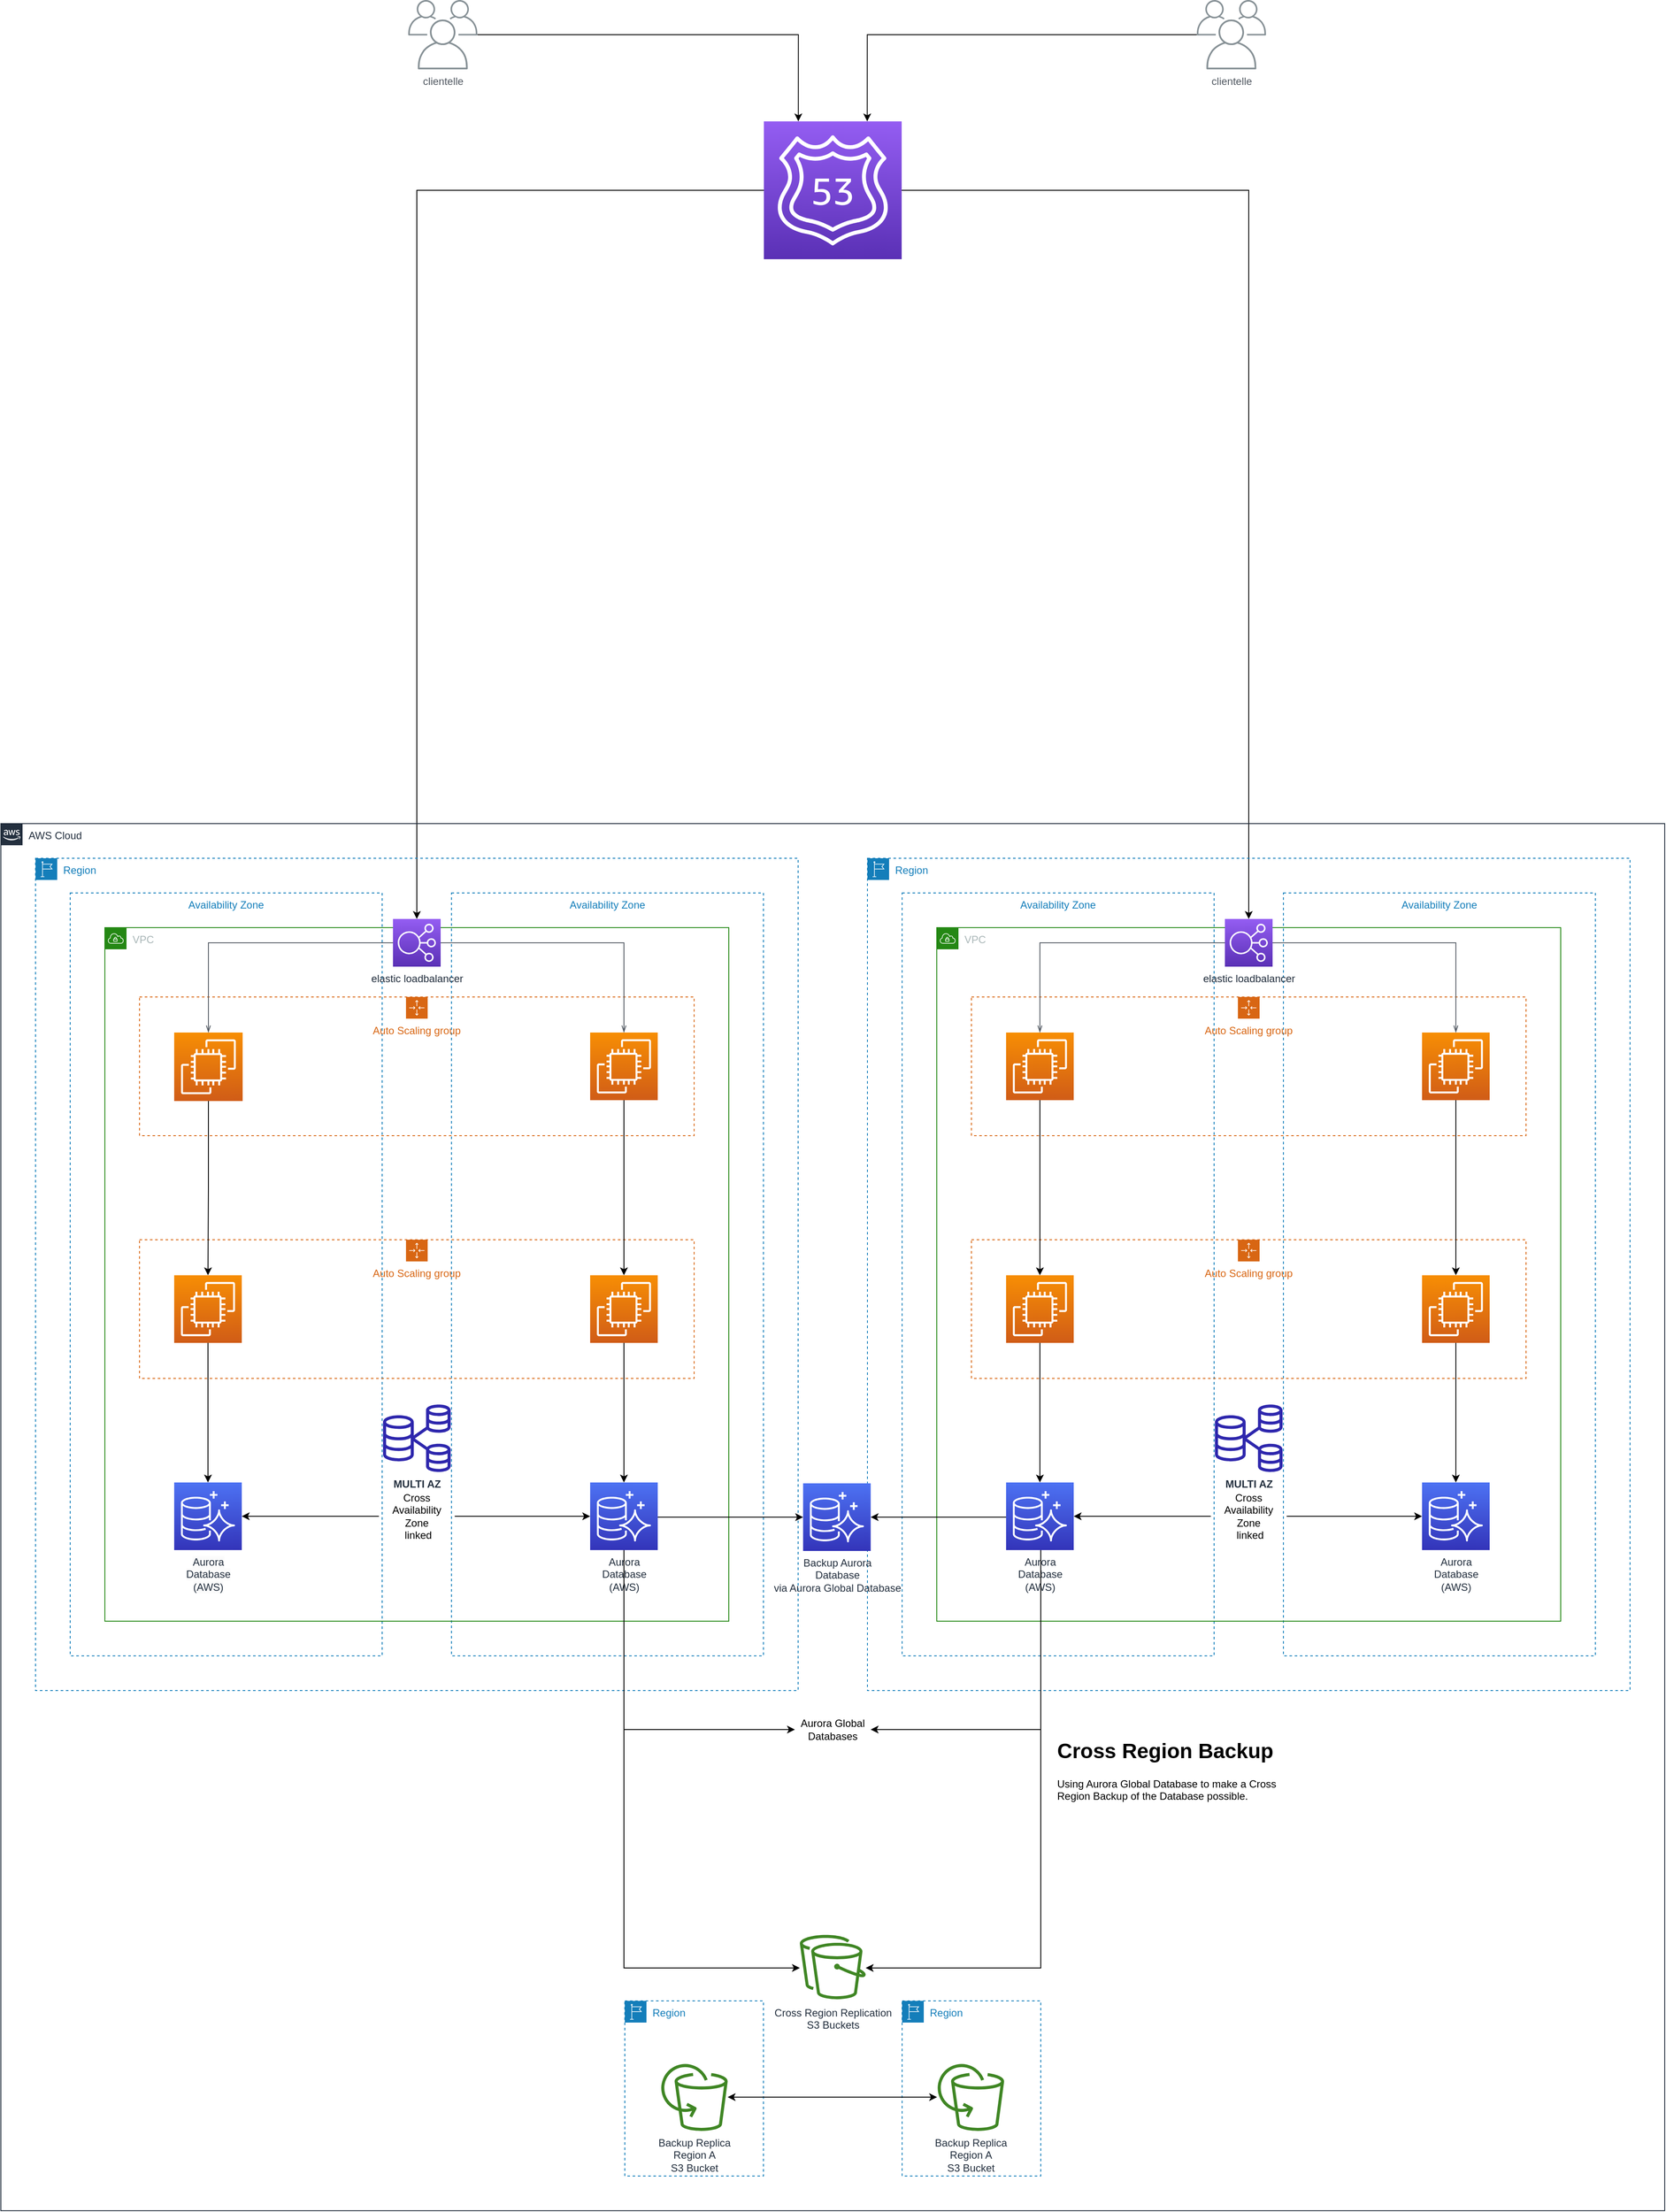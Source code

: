 <mxfile version="21.6.5" type="device">
  <diagram name="Page-1" id="QMQtmOHQ__CZ1WGLBrSu">
    <mxGraphModel dx="5279" dy="2470" grid="1" gridSize="10" guides="1" tooltips="1" connect="1" arrows="1" fold="1" page="1" pageScale="1" pageWidth="827" pageHeight="1169" background="#ffffff" math="0" shadow="0">
      <root>
        <mxCell id="0" />
        <mxCell id="1" parent="0" />
        <mxCell id="tDMJnzaZjNfrC3nhk8M8-130" style="edgeStyle=orthogonalEdgeStyle;rounded=0;orthogonalLoop=1;jettySize=auto;html=1;entryX=0.5;entryY=0;entryDx=0;entryDy=0;entryPerimeter=0;" parent="1" source="tDMJnzaZjNfrC3nhk8M8-129" target="tDMJnzaZjNfrC3nhk8M8-60" edge="1">
          <mxGeometry relative="1" as="geometry" />
        </mxCell>
        <mxCell id="tDMJnzaZjNfrC3nhk8M8-131" style="edgeStyle=orthogonalEdgeStyle;rounded=0;orthogonalLoop=1;jettySize=auto;html=1;entryX=0.5;entryY=0;entryDx=0;entryDy=0;entryPerimeter=0;" parent="1" source="tDMJnzaZjNfrC3nhk8M8-129" target="tDMJnzaZjNfrC3nhk8M8-61" edge="1">
          <mxGeometry relative="1" as="geometry" />
        </mxCell>
        <mxCell id="tDMJnzaZjNfrC3nhk8M8-129" value="" style="sketch=0;points=[[0,0,0],[0.25,0,0],[0.5,0,0],[0.75,0,0],[1,0,0],[0,1,0],[0.25,1,0],[0.5,1,0],[0.75,1,0],[1,1,0],[0,0.25,0],[0,0.5,0],[0,0.75,0],[1,0.25,0],[1,0.5,0],[1,0.75,0]];outlineConnect=0;fontColor=#232F3E;gradientColor=#945DF2;gradientDirection=north;fillColor=#5A30B5;strokeColor=#ffffff;dashed=0;verticalLabelPosition=bottom;verticalAlign=top;align=center;html=1;fontSize=12;fontStyle=0;aspect=fixed;shape=mxgraph.aws4.resourceIcon;resIcon=mxgraph.aws4.route_53;" parent="1" vertex="1">
          <mxGeometry x="20.5" y="-180" width="159" height="159" as="geometry" />
        </mxCell>
        <mxCell id="tDMJnzaZjNfrC3nhk8M8-138" style="edgeStyle=orthogonalEdgeStyle;rounded=0;orthogonalLoop=1;jettySize=auto;html=1;entryX=0.25;entryY=0;entryDx=0;entryDy=0;entryPerimeter=0;" parent="1" source="tDMJnzaZjNfrC3nhk8M8-132" target="tDMJnzaZjNfrC3nhk8M8-129" edge="1">
          <mxGeometry relative="1" as="geometry" />
        </mxCell>
        <mxCell id="tDMJnzaZjNfrC3nhk8M8-132" value="clientelle" style="sketch=0;outlineConnect=0;gradientColor=none;fontColor=#545B64;strokeColor=none;fillColor=#879196;dashed=0;verticalLabelPosition=bottom;verticalAlign=top;align=center;html=1;fontSize=12;fontStyle=0;aspect=fixed;shape=mxgraph.aws4.illustration_users;pointerEvents=1" parent="1" vertex="1">
          <mxGeometry x="-390" y="-320" width="80" height="80" as="geometry" />
        </mxCell>
        <mxCell id="tDMJnzaZjNfrC3nhk8M8-137" style="edgeStyle=orthogonalEdgeStyle;rounded=0;orthogonalLoop=1;jettySize=auto;html=1;entryX=0.75;entryY=0;entryDx=0;entryDy=0;entryPerimeter=0;" parent="1" source="tDMJnzaZjNfrC3nhk8M8-134" target="tDMJnzaZjNfrC3nhk8M8-129" edge="1">
          <mxGeometry relative="1" as="geometry" />
        </mxCell>
        <mxCell id="tDMJnzaZjNfrC3nhk8M8-134" value="clientelle" style="sketch=0;outlineConnect=0;gradientColor=none;fontColor=#545B64;strokeColor=none;fillColor=#879196;dashed=0;verticalLabelPosition=bottom;verticalAlign=top;align=center;html=1;fontSize=12;fontStyle=0;aspect=fixed;shape=mxgraph.aws4.illustration_users;pointerEvents=1" parent="1" vertex="1">
          <mxGeometry x="520" y="-320" width="80" height="80" as="geometry" />
        </mxCell>
        <mxCell id="tDMJnzaZjNfrC3nhk8M8-51" value="AWS Cloud" style="points=[[0,0],[0.25,0],[0.5,0],[0.75,0],[1,0],[1,0.25],[1,0.5],[1,0.75],[1,1],[0.75,1],[0.5,1],[0.25,1],[0,1],[0,0.75],[0,0.5],[0,0.25]];outlineConnect=0;gradientColor=none;html=1;whiteSpace=wrap;fontSize=12;fontStyle=0;container=1;pointerEvents=0;collapsible=0;recursiveResize=0;shape=mxgraph.aws4.group;grIcon=mxgraph.aws4.group_aws_cloud_alt;strokeColor=#232F3E;fillColor=none;verticalAlign=top;align=left;spacingLeft=30;fontColor=#232F3E;dashed=0;" parent="1" vertex="1">
          <mxGeometry x="-860" y="630" width="1920" height="1600" as="geometry" />
        </mxCell>
        <mxCell id="tDMJnzaZjNfrC3nhk8M8-52" value="Region" style="points=[[0,0],[0.25,0],[0.5,0],[0.75,0],[1,0],[1,0.25],[1,0.5],[1,0.75],[1,1],[0.75,1],[0.5,1],[0.25,1],[0,1],[0,0.75],[0,0.5],[0,0.25]];outlineConnect=0;gradientColor=none;html=1;whiteSpace=wrap;fontSize=12;fontStyle=0;container=1;pointerEvents=0;collapsible=0;recursiveResize=0;shape=mxgraph.aws4.group;grIcon=mxgraph.aws4.group_region;strokeColor=#147EBA;fillColor=none;verticalAlign=top;align=left;spacingLeft=30;fontColor=#147EBA;dashed=1;" parent="tDMJnzaZjNfrC3nhk8M8-51" vertex="1">
          <mxGeometry x="1000" y="40" width="880" height="960" as="geometry" />
        </mxCell>
        <mxCell id="tDMJnzaZjNfrC3nhk8M8-56" value="Availability Zone" style="fillColor=none;strokeColor=#147EBA;dashed=1;verticalAlign=top;fontStyle=0;fontColor=#147EBA;whiteSpace=wrap;html=1;" parent="tDMJnzaZjNfrC3nhk8M8-52" vertex="1">
          <mxGeometry x="40" y="40" width="360" height="880" as="geometry" />
        </mxCell>
        <mxCell id="tDMJnzaZjNfrC3nhk8M8-57" value="Availability Zone" style="fillColor=none;strokeColor=#147EBA;dashed=1;verticalAlign=top;fontStyle=0;fontColor=#147EBA;whiteSpace=wrap;html=1;" parent="tDMJnzaZjNfrC3nhk8M8-52" vertex="1">
          <mxGeometry x="480" y="40" width="360" height="880" as="geometry" />
        </mxCell>
        <mxCell id="tDMJnzaZjNfrC3nhk8M8-59" value="VPC" style="points=[[0,0],[0.25,0],[0.5,0],[0.75,0],[1,0],[1,0.25],[1,0.5],[1,0.75],[1,1],[0.75,1],[0.5,1],[0.25,1],[0,1],[0,0.75],[0,0.5],[0,0.25]];outlineConnect=0;gradientColor=none;html=1;whiteSpace=wrap;fontSize=12;fontStyle=0;container=1;pointerEvents=0;collapsible=0;recursiveResize=0;shape=mxgraph.aws4.group;grIcon=mxgraph.aws4.group_vpc;strokeColor=#248814;fillColor=none;verticalAlign=top;align=left;spacingLeft=30;fontColor=#AAB7B8;dashed=0;" parent="tDMJnzaZjNfrC3nhk8M8-52" vertex="1">
          <mxGeometry x="80" y="80" width="720" height="800" as="geometry" />
        </mxCell>
        <mxCell id="tDMJnzaZjNfrC3nhk8M8-61" value="elastic loadbalancer" style="sketch=0;points=[[0,0,0],[0.25,0,0],[0.5,0,0],[0.75,0,0],[1,0,0],[0,1,0],[0.25,1,0],[0.5,1,0],[0.75,1,0],[1,1,0],[0,0.25,0],[0,0.5,0],[0,0.75,0],[1,0.25,0],[1,0.5,0],[1,0.75,0]];outlineConnect=0;fontColor=#232F3E;gradientColor=#945DF2;gradientDirection=north;fillColor=#5A30B5;strokeColor=#ffffff;dashed=0;verticalLabelPosition=bottom;verticalAlign=top;align=center;html=1;fontSize=12;fontStyle=0;aspect=fixed;shape=mxgraph.aws4.resourceIcon;resIcon=mxgraph.aws4.elastic_load_balancing;" parent="tDMJnzaZjNfrC3nhk8M8-59" vertex="1">
          <mxGeometry x="332.5" y="-10" width="55" height="55" as="geometry" />
        </mxCell>
        <mxCell id="tDMJnzaZjNfrC3nhk8M8-76" value="Auto Scaling group" style="points=[[0,0],[0.25,0],[0.5,0],[0.75,0],[1,0],[1,0.25],[1,0.5],[1,0.75],[1,1],[0.75,1],[0.5,1],[0.25,1],[0,1],[0,0.75],[0,0.5],[0,0.25]];outlineConnect=0;gradientColor=none;html=1;whiteSpace=wrap;fontSize=12;fontStyle=0;container=1;pointerEvents=0;collapsible=0;recursiveResize=0;shape=mxgraph.aws4.groupCenter;grIcon=mxgraph.aws4.group_auto_scaling_group;grStroke=1;strokeColor=#D86613;fillColor=none;verticalAlign=top;align=center;fontColor=#D86613;dashed=1;spacingTop=25;" parent="tDMJnzaZjNfrC3nhk8M8-59" vertex="1">
          <mxGeometry x="40" y="80" width="640" height="160" as="geometry" />
        </mxCell>
        <mxCell id="tDMJnzaZjNfrC3nhk8M8-77" value="" style="sketch=0;points=[[0,0,0],[0.25,0,0],[0.5,0,0],[0.75,0,0],[1,0,0],[0,1,0],[0.25,1,0],[0.5,1,0],[0.75,1,0],[1,1,0],[0,0.25,0],[0,0.5,0],[0,0.75,0],[1,0.25,0],[1,0.5,0],[1,0.75,0]];outlineConnect=0;fontColor=#232F3E;gradientColor=#F78E04;gradientDirection=north;fillColor=#D05C17;strokeColor=#ffffff;dashed=0;verticalLabelPosition=bottom;verticalAlign=top;align=center;html=1;fontSize=12;fontStyle=0;aspect=fixed;shape=mxgraph.aws4.resourceIcon;resIcon=mxgraph.aws4.ec2;" parent="tDMJnzaZjNfrC3nhk8M8-76" vertex="1">
          <mxGeometry x="40" y="41" width="78" height="78" as="geometry" />
        </mxCell>
        <mxCell id="tDMJnzaZjNfrC3nhk8M8-78" value="" style="sketch=0;points=[[0,0,0],[0.25,0,0],[0.5,0,0],[0.75,0,0],[1,0,0],[0,1,0],[0.25,1,0],[0.5,1,0],[0.75,1,0],[1,1,0],[0,0.25,0],[0,0.5,0],[0,0.75,0],[1,0.25,0],[1,0.5,0],[1,0.75,0]];outlineConnect=0;fontColor=#232F3E;gradientColor=#F78E04;gradientDirection=north;fillColor=#D05C17;strokeColor=#ffffff;dashed=0;verticalLabelPosition=bottom;verticalAlign=top;align=center;html=1;fontSize=12;fontStyle=0;aspect=fixed;shape=mxgraph.aws4.resourceIcon;resIcon=mxgraph.aws4.ec2;" parent="tDMJnzaZjNfrC3nhk8M8-76" vertex="1">
          <mxGeometry x="520" y="41" width="78" height="78" as="geometry" />
        </mxCell>
        <mxCell id="tDMJnzaZjNfrC3nhk8M8-79" value="Auto Scaling group" style="points=[[0,0],[0.25,0],[0.5,0],[0.75,0],[1,0],[1,0.25],[1,0.5],[1,0.75],[1,1],[0.75,1],[0.5,1],[0.25,1],[0,1],[0,0.75],[0,0.5],[0,0.25]];outlineConnect=0;gradientColor=none;html=1;whiteSpace=wrap;fontSize=12;fontStyle=0;container=1;pointerEvents=0;collapsible=0;recursiveResize=0;shape=mxgraph.aws4.groupCenter;grIcon=mxgraph.aws4.group_auto_scaling_group;grStroke=1;strokeColor=#D86613;fillColor=none;verticalAlign=top;align=center;fontColor=#D86613;dashed=1;spacingTop=25;" parent="tDMJnzaZjNfrC3nhk8M8-59" vertex="1">
          <mxGeometry x="40" y="360" width="640" height="160" as="geometry" />
        </mxCell>
        <mxCell id="tDMJnzaZjNfrC3nhk8M8-80" value="" style="sketch=0;points=[[0,0,0],[0.25,0,0],[0.5,0,0],[0.75,0,0],[1,0,0],[0,1,0],[0.25,1,0],[0.5,1,0],[0.75,1,0],[1,1,0],[0,0.25,0],[0,0.5,0],[0,0.75,0],[1,0.25,0],[1,0.5,0],[1,0.75,0]];outlineConnect=0;fontColor=#232F3E;gradientColor=#F78E04;gradientDirection=north;fillColor=#D05C17;strokeColor=#ffffff;dashed=0;verticalLabelPosition=bottom;verticalAlign=top;align=center;html=1;fontSize=12;fontStyle=0;aspect=fixed;shape=mxgraph.aws4.resourceIcon;resIcon=mxgraph.aws4.ec2;" parent="tDMJnzaZjNfrC3nhk8M8-79" vertex="1">
          <mxGeometry x="40" y="41" width="78" height="78" as="geometry" />
        </mxCell>
        <mxCell id="tDMJnzaZjNfrC3nhk8M8-81" value="" style="sketch=0;points=[[0,0,0],[0.25,0,0],[0.5,0,0],[0.75,0,0],[1,0,0],[0,1,0],[0.25,1,0],[0.5,1,0],[0.75,1,0],[1,1,0],[0,0.25,0],[0,0.5,0],[0,0.75,0],[1,0.25,0],[1,0.5,0],[1,0.75,0]];outlineConnect=0;fontColor=#232F3E;gradientColor=#F78E04;gradientDirection=north;fillColor=#D05C17;strokeColor=#ffffff;dashed=0;verticalLabelPosition=bottom;verticalAlign=top;align=center;html=1;fontSize=12;fontStyle=0;aspect=fixed;shape=mxgraph.aws4.resourceIcon;resIcon=mxgraph.aws4.ec2;" parent="tDMJnzaZjNfrC3nhk8M8-79" vertex="1">
          <mxGeometry x="520" y="41" width="78" height="78" as="geometry" />
        </mxCell>
        <mxCell id="tDMJnzaZjNfrC3nhk8M8-91" value="" style="edgeStyle=orthogonalEdgeStyle;html=1;endArrow=openThin;elbow=vertical;startArrow=none;endFill=0;strokeColor=#545B64;rounded=0;entryX=0.5;entryY=0;entryDx=0;entryDy=0;entryPerimeter=0;exitX=1;exitY=0.5;exitDx=0;exitDy=0;exitPerimeter=0;" parent="tDMJnzaZjNfrC3nhk8M8-59" source="tDMJnzaZjNfrC3nhk8M8-61" target="tDMJnzaZjNfrC3nhk8M8-78" edge="1">
          <mxGeometry width="100" relative="1" as="geometry">
            <mxPoint x="-380" y="170" as="sourcePoint" />
            <mxPoint x="-280" y="170" as="targetPoint" />
          </mxGeometry>
        </mxCell>
        <mxCell id="tDMJnzaZjNfrC3nhk8M8-92" value="" style="edgeStyle=orthogonalEdgeStyle;html=1;endArrow=none;elbow=vertical;startArrow=openThin;startFill=0;strokeColor=#545B64;rounded=0;entryX=0;entryY=0.5;entryDx=0;entryDy=0;entryPerimeter=0;exitX=0.5;exitY=0;exitDx=0;exitDy=0;exitPerimeter=0;" parent="tDMJnzaZjNfrC3nhk8M8-59" source="tDMJnzaZjNfrC3nhk8M8-77" target="tDMJnzaZjNfrC3nhk8M8-61" edge="1">
          <mxGeometry width="100" relative="1" as="geometry">
            <mxPoint x="-380" y="170" as="sourcePoint" />
            <mxPoint x="-280" y="170" as="targetPoint" />
          </mxGeometry>
        </mxCell>
        <mxCell id="tDMJnzaZjNfrC3nhk8M8-93" style="edgeStyle=orthogonalEdgeStyle;rounded=0;orthogonalLoop=1;jettySize=auto;html=1;" parent="tDMJnzaZjNfrC3nhk8M8-59" source="tDMJnzaZjNfrC3nhk8M8-77" target="tDMJnzaZjNfrC3nhk8M8-80" edge="1">
          <mxGeometry relative="1" as="geometry" />
        </mxCell>
        <mxCell id="tDMJnzaZjNfrC3nhk8M8-94" style="edgeStyle=orthogonalEdgeStyle;rounded=0;orthogonalLoop=1;jettySize=auto;html=1;" parent="tDMJnzaZjNfrC3nhk8M8-59" source="tDMJnzaZjNfrC3nhk8M8-78" target="tDMJnzaZjNfrC3nhk8M8-81" edge="1">
          <mxGeometry relative="1" as="geometry" />
        </mxCell>
        <mxCell id="tDMJnzaZjNfrC3nhk8M8-119" value="Aurora&lt;br&gt;Database&lt;br&gt;(AWS)" style="sketch=0;points=[[0,0,0],[0.25,0,0],[0.5,0,0],[0.75,0,0],[1,0,0],[0,1,0],[0.25,1,0],[0.5,1,0],[0.75,1,0],[1,1,0],[0,0.25,0],[0,0.5,0],[0,0.75,0],[1,0.25,0],[1,0.5,0],[1,0.75,0]];outlineConnect=0;fontColor=#232F3E;gradientColor=#4D72F3;gradientDirection=north;fillColor=#3334B9;strokeColor=#ffffff;dashed=0;verticalLabelPosition=bottom;verticalAlign=top;align=center;html=1;fontSize=12;fontStyle=0;aspect=fixed;shape=mxgraph.aws4.resourceIcon;resIcon=mxgraph.aws4.aurora;" parent="tDMJnzaZjNfrC3nhk8M8-59" vertex="1">
          <mxGeometry x="560" y="640" width="78" height="78" as="geometry" />
        </mxCell>
        <mxCell id="tDMJnzaZjNfrC3nhk8M8-122" style="edgeStyle=orthogonalEdgeStyle;rounded=0;orthogonalLoop=1;jettySize=auto;html=1;exitX=1;exitY=0.5;exitDx=0;exitDy=0;entryX=0;entryY=0.5;entryDx=0;entryDy=0;entryPerimeter=0;" parent="tDMJnzaZjNfrC3nhk8M8-59" source="tDMJnzaZjNfrC3nhk8M8-120" target="tDMJnzaZjNfrC3nhk8M8-119" edge="1">
          <mxGeometry relative="1" as="geometry" />
        </mxCell>
        <mxCell id="tDMJnzaZjNfrC3nhk8M8-120" value="Cross Availability Zone&lt;br style=&quot;border-color: var(--border-color);&quot;&gt;&amp;nbsp;linked" style="text;html=1;strokeColor=none;fillColor=none;align=center;verticalAlign=middle;whiteSpace=wrap;rounded=0;" parent="tDMJnzaZjNfrC3nhk8M8-59" vertex="1">
          <mxGeometry x="316.25" y="664" width="87.5" height="30" as="geometry" />
        </mxCell>
        <mxCell id="tDMJnzaZjNfrC3nhk8M8-124" style="edgeStyle=orthogonalEdgeStyle;rounded=0;orthogonalLoop=1;jettySize=auto;html=1;entryX=0.5;entryY=0;entryDx=0;entryDy=0;entryPerimeter=0;" parent="tDMJnzaZjNfrC3nhk8M8-59" source="tDMJnzaZjNfrC3nhk8M8-81" target="tDMJnzaZjNfrC3nhk8M8-119" edge="1">
          <mxGeometry relative="1" as="geometry" />
        </mxCell>
        <mxCell id="tDMJnzaZjNfrC3nhk8M8-153" value="&lt;b&gt;MULTI AZ&lt;/b&gt;" style="sketch=0;outlineConnect=0;fontColor=#232F3E;gradientColor=none;fillColor=#2E27AD;strokeColor=none;dashed=0;verticalLabelPosition=bottom;verticalAlign=top;align=center;html=1;fontSize=12;fontStyle=0;aspect=fixed;pointerEvents=1;shape=mxgraph.aws4.rds_multi_az_db_cluster;" parent="tDMJnzaZjNfrC3nhk8M8-59" vertex="1">
          <mxGeometry x="321" y="550" width="78" height="78" as="geometry" />
        </mxCell>
        <mxCell id="tDMJnzaZjNfrC3nhk8M8-118" value="Aurora&lt;br&gt;Database&lt;br&gt;(AWS)" style="sketch=0;points=[[0,0,0],[0.25,0,0],[0.5,0,0],[0.75,0,0],[1,0,0],[0,1,0],[0.25,1,0],[0.5,1,0],[0.75,1,0],[1,1,0],[0,0.25,0],[0,0.5,0],[0,0.75,0],[1,0.25,0],[1,0.5,0],[1,0.75,0]];outlineConnect=0;fontColor=#232F3E;gradientColor=#4D72F3;gradientDirection=north;fillColor=#3334B9;strokeColor=#ffffff;dashed=0;verticalLabelPosition=bottom;verticalAlign=top;align=center;html=1;fontSize=12;fontStyle=0;aspect=fixed;shape=mxgraph.aws4.resourceIcon;resIcon=mxgraph.aws4.aurora;" parent="tDMJnzaZjNfrC3nhk8M8-52" vertex="1">
          <mxGeometry x="160" y="720" width="78" height="78" as="geometry" />
        </mxCell>
        <mxCell id="tDMJnzaZjNfrC3nhk8M8-121" style="edgeStyle=orthogonalEdgeStyle;rounded=0;orthogonalLoop=1;jettySize=auto;html=1;" parent="tDMJnzaZjNfrC3nhk8M8-52" source="tDMJnzaZjNfrC3nhk8M8-120" target="tDMJnzaZjNfrC3nhk8M8-118" edge="1">
          <mxGeometry relative="1" as="geometry" />
        </mxCell>
        <mxCell id="tDMJnzaZjNfrC3nhk8M8-123" style="edgeStyle=orthogonalEdgeStyle;rounded=0;orthogonalLoop=1;jettySize=auto;html=1;entryX=0.5;entryY=0;entryDx=0;entryDy=0;entryPerimeter=0;" parent="tDMJnzaZjNfrC3nhk8M8-52" source="tDMJnzaZjNfrC3nhk8M8-80" target="tDMJnzaZjNfrC3nhk8M8-118" edge="1">
          <mxGeometry relative="1" as="geometry" />
        </mxCell>
        <mxCell id="tDMJnzaZjNfrC3nhk8M8-53" value="Region" style="points=[[0,0],[0.25,0],[0.5,0],[0.75,0],[1,0],[1,0.25],[1,0.5],[1,0.75],[1,1],[0.75,1],[0.5,1],[0.25,1],[0,1],[0,0.75],[0,0.5],[0,0.25]];outlineConnect=0;gradientColor=none;html=1;whiteSpace=wrap;fontSize=12;fontStyle=0;container=1;pointerEvents=0;collapsible=0;recursiveResize=0;shape=mxgraph.aws4.group;grIcon=mxgraph.aws4.group_region;strokeColor=#147EBA;fillColor=none;verticalAlign=top;align=left;spacingLeft=30;fontColor=#147EBA;dashed=1;" parent="tDMJnzaZjNfrC3nhk8M8-51" vertex="1">
          <mxGeometry x="40" y="40" width="880" height="960" as="geometry" />
        </mxCell>
        <mxCell id="tDMJnzaZjNfrC3nhk8M8-54" value="Availability Zone" style="fillColor=none;strokeColor=#147EBA;dashed=1;verticalAlign=top;fontStyle=0;fontColor=#147EBA;whiteSpace=wrap;html=1;" parent="tDMJnzaZjNfrC3nhk8M8-53" vertex="1">
          <mxGeometry x="40" y="40" width="360" height="880" as="geometry" />
        </mxCell>
        <mxCell id="tDMJnzaZjNfrC3nhk8M8-55" value="Availability Zone" style="fillColor=none;strokeColor=#147EBA;dashed=1;verticalAlign=top;fontStyle=0;fontColor=#147EBA;whiteSpace=wrap;html=1;" parent="tDMJnzaZjNfrC3nhk8M8-53" vertex="1">
          <mxGeometry x="480" y="40" width="360" height="880" as="geometry" />
        </mxCell>
        <mxCell id="tDMJnzaZjNfrC3nhk8M8-58" value="VPC" style="points=[[0,0],[0.25,0],[0.5,0],[0.75,0],[1,0],[1,0.25],[1,0.5],[1,0.75],[1,1],[0.75,1],[0.5,1],[0.25,1],[0,1],[0,0.75],[0,0.5],[0,0.25]];outlineConnect=0;gradientColor=none;html=1;whiteSpace=wrap;fontSize=12;fontStyle=0;container=1;pointerEvents=0;collapsible=0;recursiveResize=0;shape=mxgraph.aws4.group;grIcon=mxgraph.aws4.group_vpc;strokeColor=#248814;fillColor=none;verticalAlign=top;align=left;spacingLeft=30;fontColor=#AAB7B8;dashed=0;" parent="tDMJnzaZjNfrC3nhk8M8-53" vertex="1">
          <mxGeometry x="80" y="80" width="720" height="800" as="geometry" />
        </mxCell>
        <mxCell id="tDMJnzaZjNfrC3nhk8M8-60" value="elastic loadbalancer" style="sketch=0;points=[[0,0,0],[0.25,0,0],[0.5,0,0],[0.75,0,0],[1,0,0],[0,1,0],[0.25,1,0],[0.5,1,0],[0.75,1,0],[1,1,0],[0,0.25,0],[0,0.5,0],[0,0.75,0],[1,0.25,0],[1,0.5,0],[1,0.75,0]];outlineConnect=0;fontColor=#232F3E;gradientColor=#945DF2;gradientDirection=north;fillColor=#5A30B5;strokeColor=#ffffff;dashed=0;verticalLabelPosition=bottom;verticalAlign=top;align=center;html=1;fontSize=12;fontStyle=0;aspect=fixed;shape=mxgraph.aws4.resourceIcon;resIcon=mxgraph.aws4.elastic_load_balancing;" parent="tDMJnzaZjNfrC3nhk8M8-58" vertex="1">
          <mxGeometry x="332.5" y="-10" width="55" height="55" as="geometry" />
        </mxCell>
        <mxCell id="tDMJnzaZjNfrC3nhk8M8-67" value="Auto Scaling group" style="points=[[0,0],[0.25,0],[0.5,0],[0.75,0],[1,0],[1,0.25],[1,0.5],[1,0.75],[1,1],[0.75,1],[0.5,1],[0.25,1],[0,1],[0,0.75],[0,0.5],[0,0.25]];outlineConnect=0;gradientColor=none;html=1;whiteSpace=wrap;fontSize=12;fontStyle=0;container=1;pointerEvents=0;collapsible=0;recursiveResize=0;shape=mxgraph.aws4.groupCenter;grIcon=mxgraph.aws4.group_auto_scaling_group;grStroke=1;strokeColor=#D86613;fillColor=none;verticalAlign=top;align=center;fontColor=#D86613;dashed=1;spacingTop=25;" parent="tDMJnzaZjNfrC3nhk8M8-58" vertex="1">
          <mxGeometry x="40" y="360" width="640" height="160" as="geometry" />
        </mxCell>
        <mxCell id="tDMJnzaZjNfrC3nhk8M8-74" value="" style="sketch=0;points=[[0,0,0],[0.25,0,0],[0.5,0,0],[0.75,0,0],[1,0,0],[0,1,0],[0.25,1,0],[0.5,1,0],[0.75,1,0],[1,1,0],[0,0.25,0],[0,0.5,0],[0,0.75,0],[1,0.25,0],[1,0.5,0],[1,0.75,0]];outlineConnect=0;fontColor=#232F3E;gradientColor=#F78E04;gradientDirection=north;fillColor=#D05C17;strokeColor=#ffffff;dashed=0;verticalLabelPosition=bottom;verticalAlign=top;align=center;html=1;fontSize=12;fontStyle=0;aspect=fixed;shape=mxgraph.aws4.resourceIcon;resIcon=mxgraph.aws4.ec2;" parent="tDMJnzaZjNfrC3nhk8M8-67" vertex="1">
          <mxGeometry x="40" y="41" width="78" height="78" as="geometry" />
        </mxCell>
        <mxCell id="tDMJnzaZjNfrC3nhk8M8-75" value="" style="sketch=0;points=[[0,0,0],[0.25,0,0],[0.5,0,0],[0.75,0,0],[1,0,0],[0,1,0],[0.25,1,0],[0.5,1,0],[0.75,1,0],[1,1,0],[0,0.25,0],[0,0.5,0],[0,0.75,0],[1,0.25,0],[1,0.5,0],[1,0.75,0]];outlineConnect=0;fontColor=#232F3E;gradientColor=#F78E04;gradientDirection=north;fillColor=#D05C17;strokeColor=#ffffff;dashed=0;verticalLabelPosition=bottom;verticalAlign=top;align=center;html=1;fontSize=12;fontStyle=0;aspect=fixed;shape=mxgraph.aws4.resourceIcon;resIcon=mxgraph.aws4.ec2;" parent="tDMJnzaZjNfrC3nhk8M8-67" vertex="1">
          <mxGeometry x="520" y="41" width="78" height="78" as="geometry" />
        </mxCell>
        <mxCell id="tDMJnzaZjNfrC3nhk8M8-95" value="Aurora&lt;br&gt;Database&lt;br&gt;(AWS)" style="sketch=0;points=[[0,0,0],[0.25,0,0],[0.5,0,0],[0.75,0,0],[1,0,0],[0,1,0],[0.25,1,0],[0.5,1,0],[0.75,1,0],[1,1,0],[0,0.25,0],[0,0.5,0],[0,0.75,0],[1,0.25,0],[1,0.5,0],[1,0.75,0]];outlineConnect=0;fontColor=#232F3E;gradientColor=#4D72F3;gradientDirection=north;fillColor=#3334B9;strokeColor=#ffffff;dashed=0;verticalLabelPosition=bottom;verticalAlign=top;align=center;html=1;fontSize=12;fontStyle=0;aspect=fixed;shape=mxgraph.aws4.resourceIcon;resIcon=mxgraph.aws4.aurora;" parent="tDMJnzaZjNfrC3nhk8M8-58" vertex="1">
          <mxGeometry x="560" y="640" width="78" height="78" as="geometry" />
        </mxCell>
        <mxCell id="tDMJnzaZjNfrC3nhk8M8-114" style="edgeStyle=orthogonalEdgeStyle;rounded=0;orthogonalLoop=1;jettySize=auto;html=1;" parent="tDMJnzaZjNfrC3nhk8M8-58" source="tDMJnzaZjNfrC3nhk8M8-75" target="tDMJnzaZjNfrC3nhk8M8-95" edge="1">
          <mxGeometry relative="1" as="geometry" />
        </mxCell>
        <mxCell id="tDMJnzaZjNfrC3nhk8M8-112" value="&lt;span style=&quot;color: rgb(35, 47, 62); font-family: Helvetica; font-size: 12px; font-style: normal; font-variant-ligatures: normal; font-variant-caps: normal; font-weight: 400; letter-spacing: normal; orphans: 2; text-align: center; text-indent: 0px; text-transform: none; widows: 2; word-spacing: 0px; -webkit-text-stroke-width: 0px; background-color: rgb(251, 251, 251); text-decoration-thickness: initial; text-decoration-style: initial; text-decoration-color: initial; float: none; display: inline !important;&quot;&gt;Aurora&lt;/span&gt;&lt;br style=&quot;border-color: var(--border-color); color: rgb(35, 47, 62); font-family: Helvetica; font-size: 12px; font-style: normal; font-variant-ligatures: normal; font-variant-caps: normal; font-weight: 400; letter-spacing: normal; orphans: 2; text-align: center; text-indent: 0px; text-transform: none; widows: 2; word-spacing: 0px; -webkit-text-stroke-width: 0px; background-color: rgb(251, 251, 251); text-decoration-thickness: initial; text-decoration-style: initial; text-decoration-color: initial;&quot;&gt;&lt;span style=&quot;color: rgb(35, 47, 62); font-family: Helvetica; font-size: 12px; font-style: normal; font-variant-ligatures: normal; font-variant-caps: normal; font-weight: 400; letter-spacing: normal; orphans: 2; text-align: center; text-indent: 0px; text-transform: none; widows: 2; word-spacing: 0px; -webkit-text-stroke-width: 0px; background-color: rgb(251, 251, 251); text-decoration-thickness: initial; text-decoration-style: initial; text-decoration-color: initial; float: none; display: inline !important;&quot;&gt;Database&lt;/span&gt;&lt;br style=&quot;border-color: var(--border-color); color: rgb(35, 47, 62); font-family: Helvetica; font-size: 12px; font-style: normal; font-variant-ligatures: normal; font-variant-caps: normal; font-weight: 400; letter-spacing: normal; orphans: 2; text-align: center; text-indent: 0px; text-transform: none; widows: 2; word-spacing: 0px; -webkit-text-stroke-width: 0px; background-color: rgb(251, 251, 251); text-decoration-thickness: initial; text-decoration-style: initial; text-decoration-color: initial;&quot;&gt;&lt;span style=&quot;color: rgb(35, 47, 62); font-family: Helvetica; font-size: 12px; font-style: normal; font-variant-ligatures: normal; font-variant-caps: normal; font-weight: 400; letter-spacing: normal; orphans: 2; text-align: center; text-indent: 0px; text-transform: none; widows: 2; word-spacing: 0px; -webkit-text-stroke-width: 0px; background-color: rgb(251, 251, 251); text-decoration-thickness: initial; text-decoration-style: initial; text-decoration-color: initial; float: none; display: inline !important;&quot;&gt;(AWS)&lt;/span&gt;" style="sketch=0;points=[[0,0,0],[0.25,0,0],[0.5,0,0],[0.75,0,0],[1,0,0],[0,1,0],[0.25,1,0],[0.5,1,0],[0.75,1,0],[1,1,0],[0,0.25,0],[0,0.5,0],[0,0.75,0],[1,0.25,0],[1,0.5,0],[1,0.75,0]];outlineConnect=0;fontColor=#232F3E;gradientColor=#4D72F3;gradientDirection=north;fillColor=#3334B9;strokeColor=#ffffff;dashed=0;verticalLabelPosition=bottom;verticalAlign=top;align=center;html=1;fontSize=12;fontStyle=0;aspect=fixed;shape=mxgraph.aws4.resourceIcon;resIcon=mxgraph.aws4.aurora;" parent="tDMJnzaZjNfrC3nhk8M8-58" vertex="1">
          <mxGeometry x="80" y="640" width="78" height="78" as="geometry" />
        </mxCell>
        <mxCell id="tDMJnzaZjNfrC3nhk8M8-113" style="edgeStyle=orthogonalEdgeStyle;rounded=0;orthogonalLoop=1;jettySize=auto;html=1;entryX=0.5;entryY=0;entryDx=0;entryDy=0;entryPerimeter=0;" parent="tDMJnzaZjNfrC3nhk8M8-58" source="tDMJnzaZjNfrC3nhk8M8-74" target="tDMJnzaZjNfrC3nhk8M8-112" edge="1">
          <mxGeometry relative="1" as="geometry" />
        </mxCell>
        <mxCell id="tDMJnzaZjNfrC3nhk8M8-116" style="edgeStyle=orthogonalEdgeStyle;rounded=0;orthogonalLoop=1;jettySize=auto;html=1;" parent="tDMJnzaZjNfrC3nhk8M8-58" source="tDMJnzaZjNfrC3nhk8M8-115" target="tDMJnzaZjNfrC3nhk8M8-112" edge="1">
          <mxGeometry relative="1" as="geometry" />
        </mxCell>
        <mxCell id="tDMJnzaZjNfrC3nhk8M8-117" style="edgeStyle=orthogonalEdgeStyle;rounded=0;orthogonalLoop=1;jettySize=auto;html=1;entryX=0;entryY=0.5;entryDx=0;entryDy=0;entryPerimeter=0;" parent="tDMJnzaZjNfrC3nhk8M8-58" source="tDMJnzaZjNfrC3nhk8M8-115" target="tDMJnzaZjNfrC3nhk8M8-95" edge="1">
          <mxGeometry relative="1" as="geometry" />
        </mxCell>
        <mxCell id="tDMJnzaZjNfrC3nhk8M8-115" value="Cross Availability Zone&lt;br&gt;&amp;nbsp;linked" style="text;html=1;strokeColor=none;fillColor=none;align=center;verticalAlign=middle;whiteSpace=wrap;rounded=0;" parent="tDMJnzaZjNfrC3nhk8M8-58" vertex="1">
          <mxGeometry x="316.25" y="664" width="87.5" height="30" as="geometry" />
        </mxCell>
        <mxCell id="tDMJnzaZjNfrC3nhk8M8-151" value="&lt;b&gt;MULTI AZ&lt;/b&gt;" style="sketch=0;outlineConnect=0;fontColor=#232F3E;gradientColor=none;fillColor=#2E27AD;strokeColor=none;dashed=0;verticalLabelPosition=bottom;verticalAlign=top;align=center;html=1;fontSize=12;fontStyle=0;aspect=fixed;pointerEvents=1;shape=mxgraph.aws4.rds_multi_az_db_cluster;" parent="tDMJnzaZjNfrC3nhk8M8-58" vertex="1">
          <mxGeometry x="321" y="550" width="78" height="78" as="geometry" />
        </mxCell>
        <mxCell id="tDMJnzaZjNfrC3nhk8M8-62" value="Auto Scaling group" style="points=[[0,0],[0.25,0],[0.5,0],[0.75,0],[1,0],[1,0.25],[1,0.5],[1,0.75],[1,1],[0.75,1],[0.5,1],[0.25,1],[0,1],[0,0.75],[0,0.5],[0,0.25]];outlineConnect=0;gradientColor=none;html=1;whiteSpace=wrap;fontSize=12;fontStyle=0;container=1;pointerEvents=0;collapsible=0;recursiveResize=0;shape=mxgraph.aws4.groupCenter;grIcon=mxgraph.aws4.group_auto_scaling_group;grStroke=1;strokeColor=#D86613;fillColor=none;verticalAlign=top;align=center;fontColor=#D86613;dashed=1;spacingTop=25;" parent="tDMJnzaZjNfrC3nhk8M8-53" vertex="1">
          <mxGeometry x="120" y="160" width="640" height="160" as="geometry" />
        </mxCell>
        <mxCell id="tDMJnzaZjNfrC3nhk8M8-71" value="" style="sketch=0;points=[[0,0,0],[0.25,0,0],[0.5,0,0],[0.75,0,0],[1,0,0],[0,1,0],[0.25,1,0],[0.5,1,0],[0.75,1,0],[1,1,0],[0,0.25,0],[0,0.5,0],[0,0.75,0],[1,0.25,0],[1,0.5,0],[1,0.75,0]];outlineConnect=0;fontColor=#232F3E;gradientColor=#F78E04;gradientDirection=north;fillColor=#D05C17;strokeColor=#ffffff;dashed=0;verticalLabelPosition=bottom;verticalAlign=top;align=center;html=1;fontSize=12;fontStyle=0;aspect=fixed;shape=mxgraph.aws4.resourceIcon;resIcon=mxgraph.aws4.ec2;" parent="tDMJnzaZjNfrC3nhk8M8-62" vertex="1">
          <mxGeometry x="520" y="41" width="78" height="78" as="geometry" />
        </mxCell>
        <mxCell id="tDMJnzaZjNfrC3nhk8M8-82" style="edgeStyle=orthogonalEdgeStyle;rounded=0;orthogonalLoop=1;jettySize=auto;html=1;" parent="tDMJnzaZjNfrC3nhk8M8-53" source="tDMJnzaZjNfrC3nhk8M8-70" target="tDMJnzaZjNfrC3nhk8M8-74" edge="1">
          <mxGeometry relative="1" as="geometry" />
        </mxCell>
        <mxCell id="tDMJnzaZjNfrC3nhk8M8-70" value="" style="sketch=0;points=[[0,0,0],[0.25,0,0],[0.5,0,0],[0.75,0,0],[1,0,0],[0,1,0],[0.25,1,0],[0.5,1,0],[0.75,1,0],[1,1,0],[0,0.25,0],[0,0.5,0],[0,0.75,0],[1,0.25,0],[1,0.5,0],[1,0.75,0]];outlineConnect=0;fontColor=#232F3E;gradientColor=#F78E04;gradientDirection=north;fillColor=#D05C17;strokeColor=#ffffff;dashed=0;verticalLabelPosition=bottom;verticalAlign=top;align=center;html=1;fontSize=12;fontStyle=0;aspect=fixed;shape=mxgraph.aws4.resourceIcon;resIcon=mxgraph.aws4.ec2;" parent="tDMJnzaZjNfrC3nhk8M8-53" vertex="1">
          <mxGeometry x="160" y="201" width="79" height="79" as="geometry" />
        </mxCell>
        <mxCell id="tDMJnzaZjNfrC3nhk8M8-83" style="edgeStyle=orthogonalEdgeStyle;rounded=0;orthogonalLoop=1;jettySize=auto;html=1;entryX=0.5;entryY=0;entryDx=0;entryDy=0;entryPerimeter=0;" parent="tDMJnzaZjNfrC3nhk8M8-53" source="tDMJnzaZjNfrC3nhk8M8-71" target="tDMJnzaZjNfrC3nhk8M8-75" edge="1">
          <mxGeometry relative="1" as="geometry" />
        </mxCell>
        <mxCell id="tDMJnzaZjNfrC3nhk8M8-88" value="" style="edgeStyle=orthogonalEdgeStyle;html=1;endArrow=none;elbow=vertical;startArrow=openThin;startFill=0;strokeColor=#545B64;rounded=0;entryX=0;entryY=0.5;entryDx=0;entryDy=0;entryPerimeter=0;exitX=0.5;exitY=0;exitDx=0;exitDy=0;exitPerimeter=0;" parent="tDMJnzaZjNfrC3nhk8M8-53" source="tDMJnzaZjNfrC3nhk8M8-70" target="tDMJnzaZjNfrC3nhk8M8-60" edge="1">
          <mxGeometry width="100" relative="1" as="geometry">
            <mxPoint x="180" y="140" as="sourcePoint" />
            <mxPoint x="280" y="140" as="targetPoint" />
          </mxGeometry>
        </mxCell>
        <mxCell id="tDMJnzaZjNfrC3nhk8M8-89" value="" style="edgeStyle=orthogonalEdgeStyle;html=1;endArrow=openThin;elbow=vertical;startArrow=none;endFill=0;strokeColor=#545B64;rounded=0;entryX=0.5;entryY=0;entryDx=0;entryDy=0;entryPerimeter=0;exitX=1;exitY=0.5;exitDx=0;exitDy=0;exitPerimeter=0;" parent="tDMJnzaZjNfrC3nhk8M8-53" source="tDMJnzaZjNfrC3nhk8M8-60" target="tDMJnzaZjNfrC3nhk8M8-71" edge="1">
          <mxGeometry width="100" relative="1" as="geometry">
            <mxPoint x="660" y="250" as="sourcePoint" />
            <mxPoint x="760" y="250" as="targetPoint" />
          </mxGeometry>
        </mxCell>
        <mxCell id="tDMJnzaZjNfrC3nhk8M8-125" value="Aurora Global Databases" style="text;html=1;strokeColor=none;fillColor=none;align=center;verticalAlign=middle;whiteSpace=wrap;rounded=0;" parent="tDMJnzaZjNfrC3nhk8M8-51" vertex="1">
          <mxGeometry x="916.25" y="1030" width="87.5" height="30" as="geometry" />
        </mxCell>
        <mxCell id="tDMJnzaZjNfrC3nhk8M8-127" style="edgeStyle=orthogonalEdgeStyle;rounded=0;orthogonalLoop=1;jettySize=auto;html=1;entryX=0;entryY=0.5;entryDx=0;entryDy=0;" parent="tDMJnzaZjNfrC3nhk8M8-51" source="tDMJnzaZjNfrC3nhk8M8-95" target="tDMJnzaZjNfrC3nhk8M8-125" edge="1">
          <mxGeometry relative="1" as="geometry">
            <Array as="points">
              <mxPoint x="719" y="1045" />
            </Array>
          </mxGeometry>
        </mxCell>
        <mxCell id="tDMJnzaZjNfrC3nhk8M8-128" style="edgeStyle=orthogonalEdgeStyle;rounded=0;orthogonalLoop=1;jettySize=auto;html=1;entryX=1;entryY=0.5;entryDx=0;entryDy=0;" parent="tDMJnzaZjNfrC3nhk8M8-51" source="tDMJnzaZjNfrC3nhk8M8-118" target="tDMJnzaZjNfrC3nhk8M8-125" edge="1">
          <mxGeometry relative="1" as="geometry">
            <Array as="points">
              <mxPoint x="1200" y="1045" />
            </Array>
          </mxGeometry>
        </mxCell>
        <mxCell id="ygFI6h6UYboC4I87mAU2-2" value="&lt;h1&gt;Cross Region Backup&lt;/h1&gt;&lt;p&gt;Using Aurora Global Database to make a Cross Region Backup of the Database possible.&amp;nbsp;&lt;/p&gt;" style="text;html=1;strokeColor=none;fillColor=none;spacing=5;spacingTop=-20;whiteSpace=wrap;overflow=hidden;rounded=0;" vertex="1" parent="tDMJnzaZjNfrC3nhk8M8-51">
          <mxGeometry x="1214" y="1050" width="266" height="90" as="geometry" />
        </mxCell>
        <mxCell id="ygFI6h6UYboC4I87mAU2-5" value="Cross Region Replication&lt;br&gt;S3 Buckets" style="sketch=0;outlineConnect=0;fontColor=#232F3E;gradientColor=none;fillColor=#3F8624;strokeColor=none;dashed=0;verticalLabelPosition=bottom;verticalAlign=top;align=center;html=1;fontSize=12;fontStyle=0;aspect=fixed;pointerEvents=1;shape=mxgraph.aws4.replication;" vertex="1" parent="tDMJnzaZjNfrC3nhk8M8-51">
          <mxGeometry x="922" y="1280" width="76" height="78" as="geometry" />
        </mxCell>
        <mxCell id="ygFI6h6UYboC4I87mAU2-9" style="edgeStyle=orthogonalEdgeStyle;rounded=0;orthogonalLoop=1;jettySize=auto;html=1;" edge="1" parent="tDMJnzaZjNfrC3nhk8M8-51" source="tDMJnzaZjNfrC3nhk8M8-95" target="ygFI6h6UYboC4I87mAU2-5">
          <mxGeometry relative="1" as="geometry">
            <Array as="points">
              <mxPoint x="719" y="1320" />
            </Array>
          </mxGeometry>
        </mxCell>
        <mxCell id="ygFI6h6UYboC4I87mAU2-11" style="edgeStyle=orthogonalEdgeStyle;rounded=0;orthogonalLoop=1;jettySize=auto;html=1;" edge="1" parent="tDMJnzaZjNfrC3nhk8M8-51" source="tDMJnzaZjNfrC3nhk8M8-118" target="ygFI6h6UYboC4I87mAU2-5">
          <mxGeometry relative="1" as="geometry">
            <Array as="points">
              <mxPoint x="1200" y="1320" />
            </Array>
          </mxGeometry>
        </mxCell>
        <mxCell id="ygFI6h6UYboC4I87mAU2-12" value="Region" style="points=[[0,0],[0.25,0],[0.5,0],[0.75,0],[1,0],[1,0.25],[1,0.5],[1,0.75],[1,1],[0.75,1],[0.5,1],[0.25,1],[0,1],[0,0.75],[0,0.5],[0,0.25]];outlineConnect=0;gradientColor=none;html=1;whiteSpace=wrap;fontSize=12;fontStyle=0;container=1;pointerEvents=0;collapsible=0;recursiveResize=0;shape=mxgraph.aws4.group;grIcon=mxgraph.aws4.group_region;strokeColor=#147EBA;fillColor=none;verticalAlign=top;align=left;spacingLeft=30;fontColor=#147EBA;dashed=1;" vertex="1" parent="tDMJnzaZjNfrC3nhk8M8-51">
          <mxGeometry x="720" y="1358" width="160" height="202" as="geometry" />
        </mxCell>
        <mxCell id="ygFI6h6UYboC4I87mAU2-14" value="Backup Replica&lt;br&gt;Region A&lt;br&gt;S3 Bucket" style="sketch=0;outlineConnect=0;fontColor=#232F3E;gradientColor=none;fillColor=#3F8624;strokeColor=none;dashed=0;verticalLabelPosition=bottom;verticalAlign=top;align=center;html=1;fontSize=12;fontStyle=0;aspect=fixed;pointerEvents=1;shape=mxgraph.aws4.backup_aws_backup_support_for_amazon_s3;" vertex="1" parent="ygFI6h6UYboC4I87mAU2-12">
          <mxGeometry x="41" y="72" width="78" height="78" as="geometry" />
        </mxCell>
        <mxCell id="ygFI6h6UYboC4I87mAU2-13" value="Region" style="points=[[0,0],[0.25,0],[0.5,0],[0.75,0],[1,0],[1,0.25],[1,0.5],[1,0.75],[1,1],[0.75,1],[0.5,1],[0.25,1],[0,1],[0,0.75],[0,0.5],[0,0.25]];outlineConnect=0;gradientColor=none;html=1;whiteSpace=wrap;fontSize=12;fontStyle=0;container=1;pointerEvents=0;collapsible=0;recursiveResize=0;shape=mxgraph.aws4.group;grIcon=mxgraph.aws4.group_region;strokeColor=#147EBA;fillColor=none;verticalAlign=top;align=left;spacingLeft=30;fontColor=#147EBA;dashed=1;" vertex="1" parent="tDMJnzaZjNfrC3nhk8M8-51">
          <mxGeometry x="1040" y="1358" width="160" height="202" as="geometry" />
        </mxCell>
        <mxCell id="ygFI6h6UYboC4I87mAU2-15" value="Backup Replica&lt;br&gt;Region A&lt;br&gt;S3 Bucket" style="sketch=0;outlineConnect=0;fontColor=#232F3E;gradientColor=none;fillColor=#3F8624;strokeColor=none;dashed=0;verticalLabelPosition=bottom;verticalAlign=top;align=center;html=1;fontSize=12;fontStyle=0;aspect=fixed;pointerEvents=1;shape=mxgraph.aws4.backup_aws_backup_support_for_amazon_s3;" vertex="1" parent="ygFI6h6UYboC4I87mAU2-13">
          <mxGeometry x="40" y="72" width="78" height="78" as="geometry" />
        </mxCell>
        <mxCell id="ygFI6h6UYboC4I87mAU2-18" value="" style="endArrow=classic;startArrow=classic;html=1;rounded=0;" edge="1" parent="tDMJnzaZjNfrC3nhk8M8-51" source="ygFI6h6UYboC4I87mAU2-14" target="ygFI6h6UYboC4I87mAU2-15">
          <mxGeometry width="50" height="50" relative="1" as="geometry">
            <mxPoint x="830" y="1360" as="sourcePoint" />
            <mxPoint x="880" y="1310" as="targetPoint" />
          </mxGeometry>
        </mxCell>
        <mxCell id="tDMJnzaZjNfrC3nhk8M8-142" value="Backup Aurora&lt;br&gt;Database&lt;br&gt;via Aurora Global Database" style="sketch=0;points=[[0,0,0],[0.25,0,0],[0.5,0,0],[0.75,0,0],[1,0,0],[0,1,0],[0.25,1,0],[0.5,1,0],[0.75,1,0],[1,1,0],[0,0.25,0],[0,0.5,0],[0,0.75,0],[1,0.25,0],[1,0.5,0],[1,0.75,0]];outlineConnect=0;fontColor=#232F3E;gradientColor=#4D72F3;gradientDirection=north;fillColor=#3334B9;strokeColor=#ffffff;dashed=0;verticalLabelPosition=bottom;verticalAlign=top;align=center;html=1;fontSize=12;fontStyle=0;aspect=fixed;shape=mxgraph.aws4.resourceIcon;resIcon=mxgraph.aws4.aurora;" parent="tDMJnzaZjNfrC3nhk8M8-51" vertex="1">
          <mxGeometry x="925.75" y="761" width="78" height="78" as="geometry" />
        </mxCell>
        <mxCell id="tDMJnzaZjNfrC3nhk8M8-144" style="edgeStyle=orthogonalEdgeStyle;rounded=0;orthogonalLoop=1;jettySize=auto;html=1;entryX=1;entryY=0.5;entryDx=0;entryDy=0;entryPerimeter=0;" parent="tDMJnzaZjNfrC3nhk8M8-51" source="tDMJnzaZjNfrC3nhk8M8-118" target="tDMJnzaZjNfrC3nhk8M8-142" edge="1">
          <mxGeometry relative="1" as="geometry">
            <Array as="points">
              <mxPoint x="1220" y="800" />
              <mxPoint x="1220" y="800" />
            </Array>
          </mxGeometry>
        </mxCell>
        <mxCell id="tDMJnzaZjNfrC3nhk8M8-149" style="edgeStyle=orthogonalEdgeStyle;rounded=0;orthogonalLoop=1;jettySize=auto;html=1;entryX=0;entryY=0.5;entryDx=0;entryDy=0;entryPerimeter=0;" parent="tDMJnzaZjNfrC3nhk8M8-51" source="tDMJnzaZjNfrC3nhk8M8-95" target="tDMJnzaZjNfrC3nhk8M8-142" edge="1">
          <mxGeometry relative="1" as="geometry">
            <mxPoint x="780" y="590" as="targetPoint" />
            <Array as="points">
              <mxPoint x="750" y="800" />
              <mxPoint x="750" y="800" />
            </Array>
          </mxGeometry>
        </mxCell>
      </root>
    </mxGraphModel>
  </diagram>
</mxfile>
